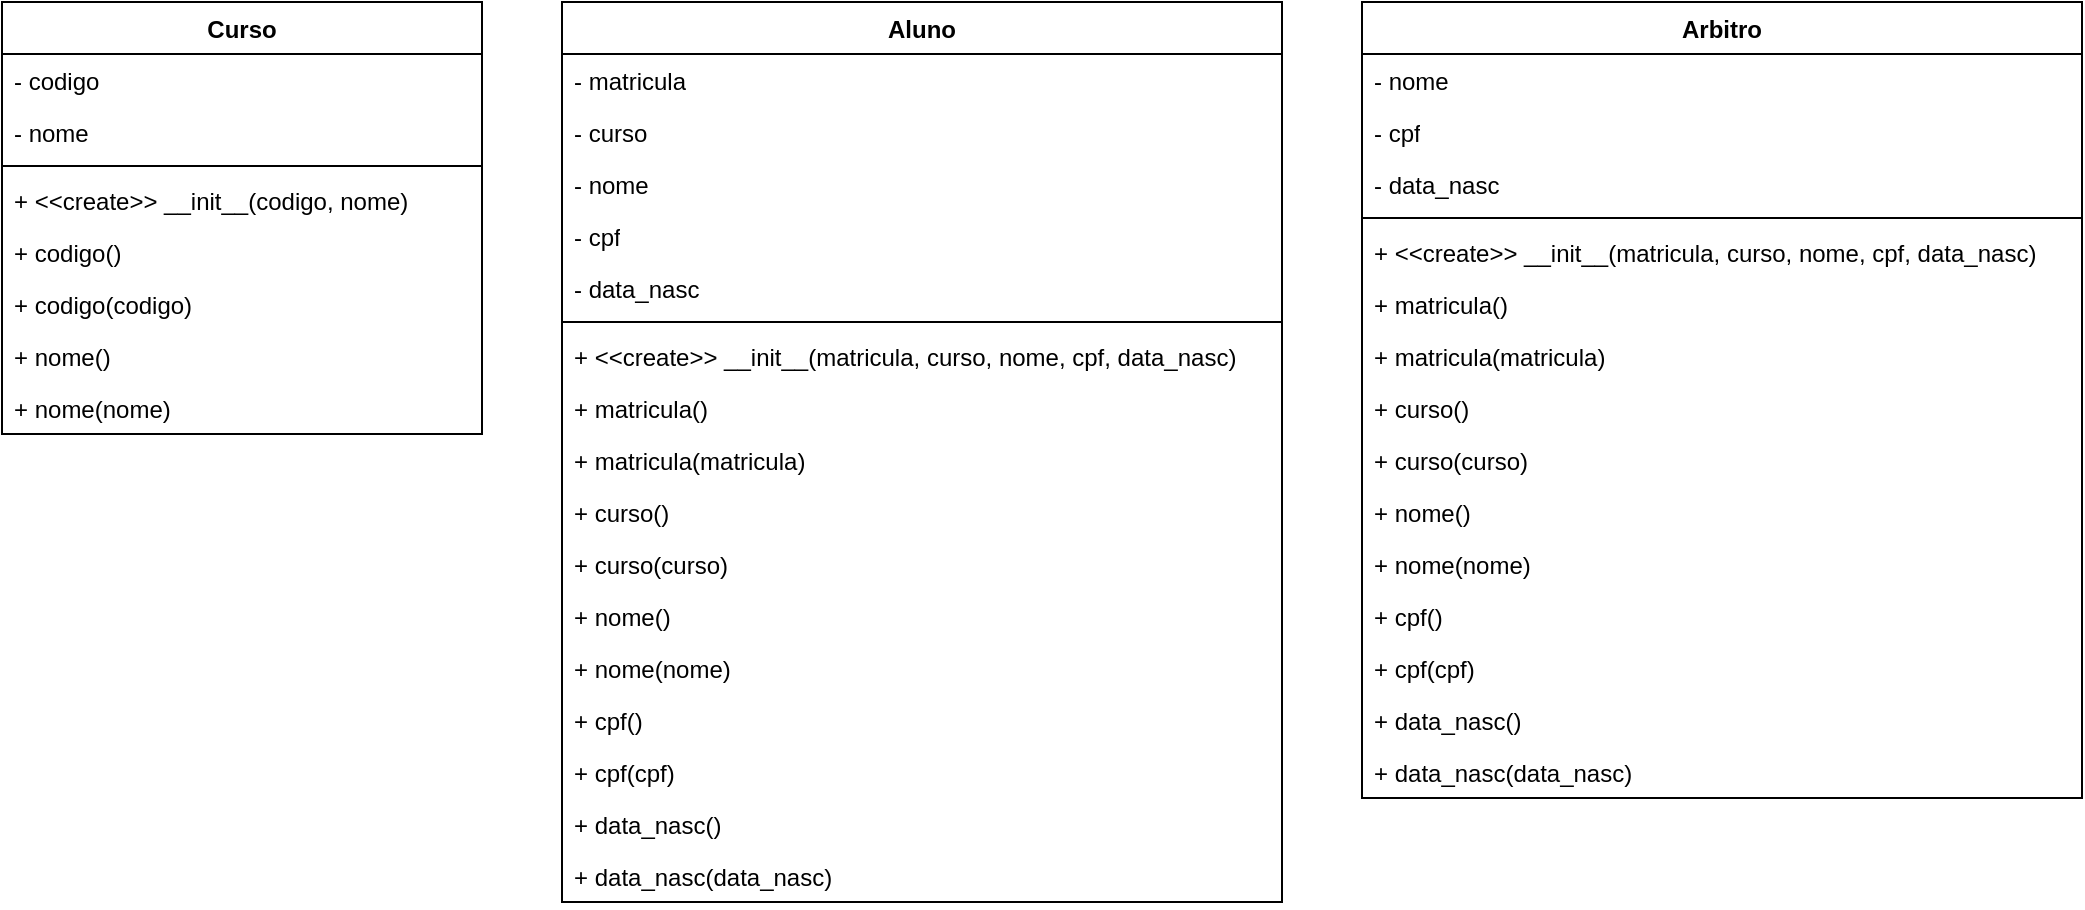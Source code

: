 <mxfile version="24.2.3" type="github">
  <diagram name="Página-1" id="YanghgRlEMHAiLp9xVtV">
    <mxGraphModel dx="1386" dy="793" grid="1" gridSize="10" guides="1" tooltips="1" connect="1" arrows="1" fold="1" page="1" pageScale="1" pageWidth="827" pageHeight="1169" math="0" shadow="0">
      <root>
        <mxCell id="0" />
        <mxCell id="1" parent="0" />
        <mxCell id="BRvZdCVV4lEwRIuZLhzR-1" value="Curso" style="swimlane;fontStyle=1;align=center;verticalAlign=top;childLayout=stackLayout;horizontal=1;startSize=26;horizontalStack=0;resizeParent=1;resizeParentMax=0;resizeLast=0;collapsible=1;marginBottom=0;whiteSpace=wrap;html=1;" parent="1" vertex="1">
          <mxGeometry x="40" y="40" width="240" height="216" as="geometry" />
        </mxCell>
        <mxCell id="BRvZdCVV4lEwRIuZLhzR-2" value="- codigo&lt;div&gt;&lt;br&gt;&lt;/div&gt;&lt;div&gt;&lt;br&gt;&lt;/div&gt;&lt;div&gt;&lt;br&gt;&lt;/div&gt;" style="text;strokeColor=none;fillColor=none;align=left;verticalAlign=top;spacingLeft=4;spacingRight=4;overflow=hidden;rotatable=0;points=[[0,0.5],[1,0.5]];portConstraint=eastwest;whiteSpace=wrap;html=1;" parent="BRvZdCVV4lEwRIuZLhzR-1" vertex="1">
          <mxGeometry y="26" width="240" height="26" as="geometry" />
        </mxCell>
        <mxCell id="42rT5aTTlDtqcZQRqHW7-1" value="- nome" style="text;strokeColor=none;fillColor=none;align=left;verticalAlign=top;spacingLeft=4;spacingRight=4;overflow=hidden;rotatable=0;points=[[0,0.5],[1,0.5]];portConstraint=eastwest;whiteSpace=wrap;html=1;" vertex="1" parent="BRvZdCVV4lEwRIuZLhzR-1">
          <mxGeometry y="52" width="240" height="26" as="geometry" />
        </mxCell>
        <mxCell id="BRvZdCVV4lEwRIuZLhzR-3" value="" style="line;strokeWidth=1;fillColor=none;align=left;verticalAlign=middle;spacingTop=-1;spacingLeft=3;spacingRight=3;rotatable=0;labelPosition=right;points=[];portConstraint=eastwest;strokeColor=inherit;" parent="BRvZdCVV4lEwRIuZLhzR-1" vertex="1">
          <mxGeometry y="78" width="240" height="8" as="geometry" />
        </mxCell>
        <mxCell id="BRvZdCVV4lEwRIuZLhzR-4" value="+ &amp;lt;&amp;lt;create&amp;gt;&amp;gt; __init__(codigo, nome)&lt;div&gt;&lt;br&gt;&lt;/div&gt;" style="text;strokeColor=none;fillColor=none;align=left;verticalAlign=top;spacingLeft=4;spacingRight=4;overflow=hidden;rotatable=0;points=[[0,0.5],[1,0.5]];portConstraint=eastwest;whiteSpace=wrap;html=1;" parent="BRvZdCVV4lEwRIuZLhzR-1" vertex="1">
          <mxGeometry y="86" width="240" height="26" as="geometry" />
        </mxCell>
        <mxCell id="42rT5aTTlDtqcZQRqHW7-2" value="+ codigo()" style="text;strokeColor=none;fillColor=none;align=left;verticalAlign=top;spacingLeft=4;spacingRight=4;overflow=hidden;rotatable=0;points=[[0,0.5],[1,0.5]];portConstraint=eastwest;whiteSpace=wrap;html=1;" vertex="1" parent="BRvZdCVV4lEwRIuZLhzR-1">
          <mxGeometry y="112" width="240" height="26" as="geometry" />
        </mxCell>
        <mxCell id="42rT5aTTlDtqcZQRqHW7-3" value="+ codigo(codigo)" style="text;strokeColor=none;fillColor=none;align=left;verticalAlign=top;spacingLeft=4;spacingRight=4;overflow=hidden;rotatable=0;points=[[0,0.5],[1,0.5]];portConstraint=eastwest;whiteSpace=wrap;html=1;" vertex="1" parent="BRvZdCVV4lEwRIuZLhzR-1">
          <mxGeometry y="138" width="240" height="26" as="geometry" />
        </mxCell>
        <mxCell id="42rT5aTTlDtqcZQRqHW7-4" value="+ nome()" style="text;strokeColor=none;fillColor=none;align=left;verticalAlign=top;spacingLeft=4;spacingRight=4;overflow=hidden;rotatable=0;points=[[0,0.5],[1,0.5]];portConstraint=eastwest;whiteSpace=wrap;html=1;" vertex="1" parent="BRvZdCVV4lEwRIuZLhzR-1">
          <mxGeometry y="164" width="240" height="26" as="geometry" />
        </mxCell>
        <mxCell id="42rT5aTTlDtqcZQRqHW7-5" value="+ nome(nome)" style="text;strokeColor=none;fillColor=none;align=left;verticalAlign=top;spacingLeft=4;spacingRight=4;overflow=hidden;rotatable=0;points=[[0,0.5],[1,0.5]];portConstraint=eastwest;whiteSpace=wrap;html=1;" vertex="1" parent="BRvZdCVV4lEwRIuZLhzR-1">
          <mxGeometry y="190" width="240" height="26" as="geometry" />
        </mxCell>
        <mxCell id="42rT5aTTlDtqcZQRqHW7-6" value="Aluno" style="swimlane;fontStyle=1;align=center;verticalAlign=top;childLayout=stackLayout;horizontal=1;startSize=26;horizontalStack=0;resizeParent=1;resizeParentMax=0;resizeLast=0;collapsible=1;marginBottom=0;whiteSpace=wrap;html=1;" vertex="1" parent="1">
          <mxGeometry x="320" y="40" width="360" height="450" as="geometry" />
        </mxCell>
        <mxCell id="42rT5aTTlDtqcZQRqHW7-7" value="&lt;div&gt;- matricula&lt;/div&gt;" style="text;strokeColor=none;fillColor=none;align=left;verticalAlign=top;spacingLeft=4;spacingRight=4;overflow=hidden;rotatable=0;points=[[0,0.5],[1,0.5]];portConstraint=eastwest;whiteSpace=wrap;html=1;" vertex="1" parent="42rT5aTTlDtqcZQRqHW7-6">
          <mxGeometry y="26" width="360" height="26" as="geometry" />
        </mxCell>
        <mxCell id="42rT5aTTlDtqcZQRqHW7-8" value="- curso" style="text;strokeColor=none;fillColor=none;align=left;verticalAlign=top;spacingLeft=4;spacingRight=4;overflow=hidden;rotatable=0;points=[[0,0.5],[1,0.5]];portConstraint=eastwest;whiteSpace=wrap;html=1;" vertex="1" parent="42rT5aTTlDtqcZQRqHW7-6">
          <mxGeometry y="52" width="360" height="26" as="geometry" />
        </mxCell>
        <mxCell id="42rT5aTTlDtqcZQRqHW7-15" value="- nome" style="text;strokeColor=none;fillColor=none;align=left;verticalAlign=top;spacingLeft=4;spacingRight=4;overflow=hidden;rotatable=0;points=[[0,0.5],[1,0.5]];portConstraint=eastwest;whiteSpace=wrap;html=1;" vertex="1" parent="42rT5aTTlDtqcZQRqHW7-6">
          <mxGeometry y="78" width="360" height="26" as="geometry" />
        </mxCell>
        <mxCell id="42rT5aTTlDtqcZQRqHW7-16" value="- cpf" style="text;strokeColor=none;fillColor=none;align=left;verticalAlign=top;spacingLeft=4;spacingRight=4;overflow=hidden;rotatable=0;points=[[0,0.5],[1,0.5]];portConstraint=eastwest;whiteSpace=wrap;html=1;" vertex="1" parent="42rT5aTTlDtqcZQRqHW7-6">
          <mxGeometry y="104" width="360" height="26" as="geometry" />
        </mxCell>
        <mxCell id="42rT5aTTlDtqcZQRqHW7-17" value="- data_nasc" style="text;strokeColor=none;fillColor=none;align=left;verticalAlign=top;spacingLeft=4;spacingRight=4;overflow=hidden;rotatable=0;points=[[0,0.5],[1,0.5]];portConstraint=eastwest;whiteSpace=wrap;html=1;" vertex="1" parent="42rT5aTTlDtqcZQRqHW7-6">
          <mxGeometry y="130" width="360" height="26" as="geometry" />
        </mxCell>
        <mxCell id="42rT5aTTlDtqcZQRqHW7-9" value="" style="line;strokeWidth=1;fillColor=none;align=left;verticalAlign=middle;spacingTop=-1;spacingLeft=3;spacingRight=3;rotatable=0;labelPosition=right;points=[];portConstraint=eastwest;strokeColor=inherit;" vertex="1" parent="42rT5aTTlDtqcZQRqHW7-6">
          <mxGeometry y="156" width="360" height="8" as="geometry" />
        </mxCell>
        <mxCell id="42rT5aTTlDtqcZQRqHW7-10" value="+ &amp;lt;&amp;lt;create&amp;gt;&amp;gt; __init__(matricula, curso, nome, cpf, data_nasc)&lt;div&gt;&lt;br&gt;&lt;/div&gt;" style="text;strokeColor=none;fillColor=none;align=left;verticalAlign=top;spacingLeft=4;spacingRight=4;overflow=hidden;rotatable=0;points=[[0,0.5],[1,0.5]];portConstraint=eastwest;whiteSpace=wrap;html=1;" vertex="1" parent="42rT5aTTlDtqcZQRqHW7-6">
          <mxGeometry y="164" width="360" height="26" as="geometry" />
        </mxCell>
        <mxCell id="42rT5aTTlDtqcZQRqHW7-11" value="+ matricula()" style="text;strokeColor=none;fillColor=none;align=left;verticalAlign=top;spacingLeft=4;spacingRight=4;overflow=hidden;rotatable=0;points=[[0,0.5],[1,0.5]];portConstraint=eastwest;whiteSpace=wrap;html=1;" vertex="1" parent="42rT5aTTlDtqcZQRqHW7-6">
          <mxGeometry y="190" width="360" height="26" as="geometry" />
        </mxCell>
        <mxCell id="42rT5aTTlDtqcZQRqHW7-12" value="+ matricula(matricula)" style="text;strokeColor=none;fillColor=none;align=left;verticalAlign=top;spacingLeft=4;spacingRight=4;overflow=hidden;rotatable=0;points=[[0,0.5],[1,0.5]];portConstraint=eastwest;whiteSpace=wrap;html=1;" vertex="1" parent="42rT5aTTlDtqcZQRqHW7-6">
          <mxGeometry y="216" width="360" height="26" as="geometry" />
        </mxCell>
        <mxCell id="42rT5aTTlDtqcZQRqHW7-18" value="+ curso()" style="text;strokeColor=none;fillColor=none;align=left;verticalAlign=top;spacingLeft=4;spacingRight=4;overflow=hidden;rotatable=0;points=[[0,0.5],[1,0.5]];portConstraint=eastwest;whiteSpace=wrap;html=1;" vertex="1" parent="42rT5aTTlDtqcZQRqHW7-6">
          <mxGeometry y="242" width="360" height="26" as="geometry" />
        </mxCell>
        <mxCell id="42rT5aTTlDtqcZQRqHW7-19" value="+ curso(curso)" style="text;strokeColor=none;fillColor=none;align=left;verticalAlign=top;spacingLeft=4;spacingRight=4;overflow=hidden;rotatable=0;points=[[0,0.5],[1,0.5]];portConstraint=eastwest;whiteSpace=wrap;html=1;" vertex="1" parent="42rT5aTTlDtqcZQRqHW7-6">
          <mxGeometry y="268" width="360" height="26" as="geometry" />
        </mxCell>
        <mxCell id="42rT5aTTlDtqcZQRqHW7-13" value="+ nome()" style="text;strokeColor=none;fillColor=none;align=left;verticalAlign=top;spacingLeft=4;spacingRight=4;overflow=hidden;rotatable=0;points=[[0,0.5],[1,0.5]];portConstraint=eastwest;whiteSpace=wrap;html=1;" vertex="1" parent="42rT5aTTlDtqcZQRqHW7-6">
          <mxGeometry y="294" width="360" height="26" as="geometry" />
        </mxCell>
        <mxCell id="42rT5aTTlDtqcZQRqHW7-14" value="+ nome(nome)" style="text;strokeColor=none;fillColor=none;align=left;verticalAlign=top;spacingLeft=4;spacingRight=4;overflow=hidden;rotatable=0;points=[[0,0.5],[1,0.5]];portConstraint=eastwest;whiteSpace=wrap;html=1;" vertex="1" parent="42rT5aTTlDtqcZQRqHW7-6">
          <mxGeometry y="320" width="360" height="26" as="geometry" />
        </mxCell>
        <mxCell id="42rT5aTTlDtqcZQRqHW7-20" value="+ cpf()" style="text;strokeColor=none;fillColor=none;align=left;verticalAlign=top;spacingLeft=4;spacingRight=4;overflow=hidden;rotatable=0;points=[[0,0.5],[1,0.5]];portConstraint=eastwest;whiteSpace=wrap;html=1;" vertex="1" parent="42rT5aTTlDtqcZQRqHW7-6">
          <mxGeometry y="346" width="360" height="26" as="geometry" />
        </mxCell>
        <mxCell id="42rT5aTTlDtqcZQRqHW7-21" value="+ cpf(cpf)" style="text;strokeColor=none;fillColor=none;align=left;verticalAlign=top;spacingLeft=4;spacingRight=4;overflow=hidden;rotatable=0;points=[[0,0.5],[1,0.5]];portConstraint=eastwest;whiteSpace=wrap;html=1;" vertex="1" parent="42rT5aTTlDtqcZQRqHW7-6">
          <mxGeometry y="372" width="360" height="26" as="geometry" />
        </mxCell>
        <mxCell id="42rT5aTTlDtqcZQRqHW7-22" value="+ data_nasc()" style="text;strokeColor=none;fillColor=none;align=left;verticalAlign=top;spacingLeft=4;spacingRight=4;overflow=hidden;rotatable=0;points=[[0,0.5],[1,0.5]];portConstraint=eastwest;whiteSpace=wrap;html=1;" vertex="1" parent="42rT5aTTlDtqcZQRqHW7-6">
          <mxGeometry y="398" width="360" height="26" as="geometry" />
        </mxCell>
        <mxCell id="42rT5aTTlDtqcZQRqHW7-23" value="+ data_nasc(data_nasc)" style="text;strokeColor=none;fillColor=none;align=left;verticalAlign=top;spacingLeft=4;spacingRight=4;overflow=hidden;rotatable=0;points=[[0,0.5],[1,0.5]];portConstraint=eastwest;whiteSpace=wrap;html=1;" vertex="1" parent="42rT5aTTlDtqcZQRqHW7-6">
          <mxGeometry y="424" width="360" height="26" as="geometry" />
        </mxCell>
        <mxCell id="42rT5aTTlDtqcZQRqHW7-24" value="Arbitro" style="swimlane;fontStyle=1;align=center;verticalAlign=top;childLayout=stackLayout;horizontal=1;startSize=26;horizontalStack=0;resizeParent=1;resizeParentMax=0;resizeLast=0;collapsible=1;marginBottom=0;whiteSpace=wrap;html=1;" vertex="1" parent="1">
          <mxGeometry x="720" y="40" width="360" height="398" as="geometry" />
        </mxCell>
        <mxCell id="42rT5aTTlDtqcZQRqHW7-27" value="- nome" style="text;strokeColor=none;fillColor=none;align=left;verticalAlign=top;spacingLeft=4;spacingRight=4;overflow=hidden;rotatable=0;points=[[0,0.5],[1,0.5]];portConstraint=eastwest;whiteSpace=wrap;html=1;" vertex="1" parent="42rT5aTTlDtqcZQRqHW7-24">
          <mxGeometry y="26" width="360" height="26" as="geometry" />
        </mxCell>
        <mxCell id="42rT5aTTlDtqcZQRqHW7-28" value="- cpf" style="text;strokeColor=none;fillColor=none;align=left;verticalAlign=top;spacingLeft=4;spacingRight=4;overflow=hidden;rotatable=0;points=[[0,0.5],[1,0.5]];portConstraint=eastwest;whiteSpace=wrap;html=1;" vertex="1" parent="42rT5aTTlDtqcZQRqHW7-24">
          <mxGeometry y="52" width="360" height="26" as="geometry" />
        </mxCell>
        <mxCell id="42rT5aTTlDtqcZQRqHW7-29" value="- data_nasc" style="text;strokeColor=none;fillColor=none;align=left;verticalAlign=top;spacingLeft=4;spacingRight=4;overflow=hidden;rotatable=0;points=[[0,0.5],[1,0.5]];portConstraint=eastwest;whiteSpace=wrap;html=1;" vertex="1" parent="42rT5aTTlDtqcZQRqHW7-24">
          <mxGeometry y="78" width="360" height="26" as="geometry" />
        </mxCell>
        <mxCell id="42rT5aTTlDtqcZQRqHW7-30" value="" style="line;strokeWidth=1;fillColor=none;align=left;verticalAlign=middle;spacingTop=-1;spacingLeft=3;spacingRight=3;rotatable=0;labelPosition=right;points=[];portConstraint=eastwest;strokeColor=inherit;" vertex="1" parent="42rT5aTTlDtqcZQRqHW7-24">
          <mxGeometry y="104" width="360" height="8" as="geometry" />
        </mxCell>
        <mxCell id="42rT5aTTlDtqcZQRqHW7-31" value="+ &amp;lt;&amp;lt;create&amp;gt;&amp;gt; __init__(matricula, curso, nome, cpf, data_nasc)&lt;div&gt;&lt;br&gt;&lt;/div&gt;" style="text;strokeColor=none;fillColor=none;align=left;verticalAlign=top;spacingLeft=4;spacingRight=4;overflow=hidden;rotatable=0;points=[[0,0.5],[1,0.5]];portConstraint=eastwest;whiteSpace=wrap;html=1;" vertex="1" parent="42rT5aTTlDtqcZQRqHW7-24">
          <mxGeometry y="112" width="360" height="26" as="geometry" />
        </mxCell>
        <mxCell id="42rT5aTTlDtqcZQRqHW7-32" value="+ matricula()" style="text;strokeColor=none;fillColor=none;align=left;verticalAlign=top;spacingLeft=4;spacingRight=4;overflow=hidden;rotatable=0;points=[[0,0.5],[1,0.5]];portConstraint=eastwest;whiteSpace=wrap;html=1;" vertex="1" parent="42rT5aTTlDtqcZQRqHW7-24">
          <mxGeometry y="138" width="360" height="26" as="geometry" />
        </mxCell>
        <mxCell id="42rT5aTTlDtqcZQRqHW7-33" value="+ matricula(matricula)" style="text;strokeColor=none;fillColor=none;align=left;verticalAlign=top;spacingLeft=4;spacingRight=4;overflow=hidden;rotatable=0;points=[[0,0.5],[1,0.5]];portConstraint=eastwest;whiteSpace=wrap;html=1;" vertex="1" parent="42rT5aTTlDtqcZQRqHW7-24">
          <mxGeometry y="164" width="360" height="26" as="geometry" />
        </mxCell>
        <mxCell id="42rT5aTTlDtqcZQRqHW7-34" value="+ curso()" style="text;strokeColor=none;fillColor=none;align=left;verticalAlign=top;spacingLeft=4;spacingRight=4;overflow=hidden;rotatable=0;points=[[0,0.5],[1,0.5]];portConstraint=eastwest;whiteSpace=wrap;html=1;" vertex="1" parent="42rT5aTTlDtqcZQRqHW7-24">
          <mxGeometry y="190" width="360" height="26" as="geometry" />
        </mxCell>
        <mxCell id="42rT5aTTlDtqcZQRqHW7-35" value="+ curso(curso)" style="text;strokeColor=none;fillColor=none;align=left;verticalAlign=top;spacingLeft=4;spacingRight=4;overflow=hidden;rotatable=0;points=[[0,0.5],[1,0.5]];portConstraint=eastwest;whiteSpace=wrap;html=1;" vertex="1" parent="42rT5aTTlDtqcZQRqHW7-24">
          <mxGeometry y="216" width="360" height="26" as="geometry" />
        </mxCell>
        <mxCell id="42rT5aTTlDtqcZQRqHW7-36" value="+ nome()" style="text;strokeColor=none;fillColor=none;align=left;verticalAlign=top;spacingLeft=4;spacingRight=4;overflow=hidden;rotatable=0;points=[[0,0.5],[1,0.5]];portConstraint=eastwest;whiteSpace=wrap;html=1;" vertex="1" parent="42rT5aTTlDtqcZQRqHW7-24">
          <mxGeometry y="242" width="360" height="26" as="geometry" />
        </mxCell>
        <mxCell id="42rT5aTTlDtqcZQRqHW7-37" value="+ nome(nome)" style="text;strokeColor=none;fillColor=none;align=left;verticalAlign=top;spacingLeft=4;spacingRight=4;overflow=hidden;rotatable=0;points=[[0,0.5],[1,0.5]];portConstraint=eastwest;whiteSpace=wrap;html=1;" vertex="1" parent="42rT5aTTlDtqcZQRqHW7-24">
          <mxGeometry y="268" width="360" height="26" as="geometry" />
        </mxCell>
        <mxCell id="42rT5aTTlDtqcZQRqHW7-38" value="+ cpf()" style="text;strokeColor=none;fillColor=none;align=left;verticalAlign=top;spacingLeft=4;spacingRight=4;overflow=hidden;rotatable=0;points=[[0,0.5],[1,0.5]];portConstraint=eastwest;whiteSpace=wrap;html=1;" vertex="1" parent="42rT5aTTlDtqcZQRqHW7-24">
          <mxGeometry y="294" width="360" height="26" as="geometry" />
        </mxCell>
        <mxCell id="42rT5aTTlDtqcZQRqHW7-39" value="+ cpf(cpf)" style="text;strokeColor=none;fillColor=none;align=left;verticalAlign=top;spacingLeft=4;spacingRight=4;overflow=hidden;rotatable=0;points=[[0,0.5],[1,0.5]];portConstraint=eastwest;whiteSpace=wrap;html=1;" vertex="1" parent="42rT5aTTlDtqcZQRqHW7-24">
          <mxGeometry y="320" width="360" height="26" as="geometry" />
        </mxCell>
        <mxCell id="42rT5aTTlDtqcZQRqHW7-40" value="+ data_nasc()" style="text;strokeColor=none;fillColor=none;align=left;verticalAlign=top;spacingLeft=4;spacingRight=4;overflow=hidden;rotatable=0;points=[[0,0.5],[1,0.5]];portConstraint=eastwest;whiteSpace=wrap;html=1;" vertex="1" parent="42rT5aTTlDtqcZQRqHW7-24">
          <mxGeometry y="346" width="360" height="26" as="geometry" />
        </mxCell>
        <mxCell id="42rT5aTTlDtqcZQRqHW7-41" value="+ data_nasc(data_nasc)" style="text;strokeColor=none;fillColor=none;align=left;verticalAlign=top;spacingLeft=4;spacingRight=4;overflow=hidden;rotatable=0;points=[[0,0.5],[1,0.5]];portConstraint=eastwest;whiteSpace=wrap;html=1;" vertex="1" parent="42rT5aTTlDtqcZQRqHW7-24">
          <mxGeometry y="372" width="360" height="26" as="geometry" />
        </mxCell>
      </root>
    </mxGraphModel>
  </diagram>
</mxfile>
